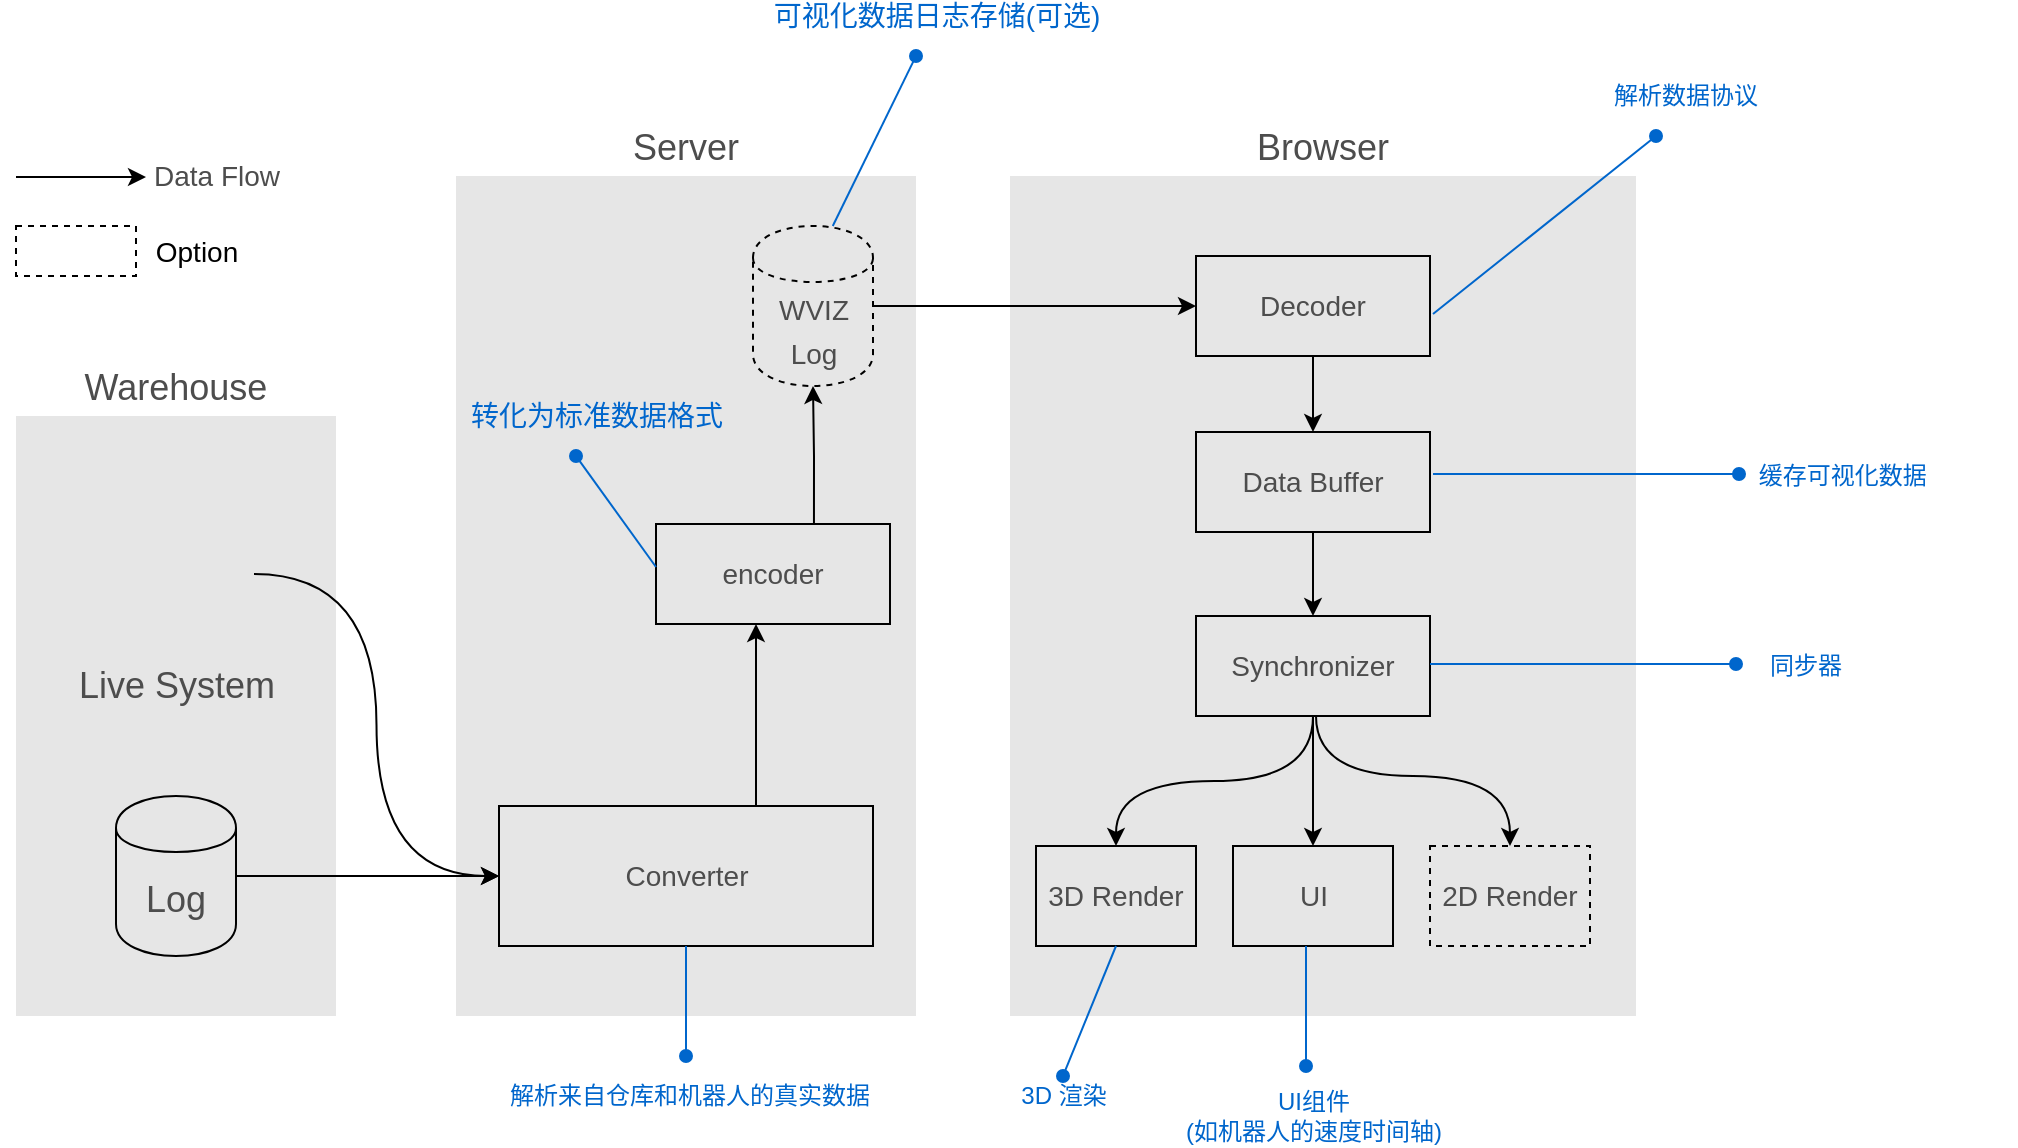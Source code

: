 <mxfile version="12.7.0" type="github">
  <diagram id="r8dyAenhpYEkF3rmn25K" name="Page-1">
    <mxGraphModel dx="621" dy="1543" grid="1" gridSize="10" guides="1" tooltips="1" connect="1" arrows="1" fold="1" page="1" pageScale="1" pageWidth="827" pageHeight="1169" math="0" shadow="0">
      <root>
        <mxCell id="0"/>
        <mxCell id="1" parent="0"/>
        <mxCell id="gw2dtnyYVouEuGopL-0R-20" value="Browser" style="rounded=0;whiteSpace=wrap;html=1;fillColor=#E6E6E6;strokeColor=none;labelPosition=center;verticalLabelPosition=top;align=center;verticalAlign=bottom;fontSize=18;fontColor=#4D4D4D;" vertex="1" parent="1">
          <mxGeometry x="597" y="40" width="313" height="420" as="geometry"/>
        </mxCell>
        <mxCell id="gw2dtnyYVouEuGopL-0R-1" value="Warehouse" style="rounded=0;whiteSpace=wrap;html=1;fillColor=#E6E6E6;strokeColor=none;labelPosition=center;verticalLabelPosition=top;align=center;verticalAlign=bottom;fontSize=18;fontColor=#4D4D4D;" vertex="1" parent="1">
          <mxGeometry x="100" y="160" width="160" height="300" as="geometry"/>
        </mxCell>
        <mxCell id="gw2dtnyYVouEuGopL-0R-2" value="Live System" style="shape=image;html=1;verticalAlign=top;verticalLabelPosition=bottom;labelBackgroundColor=none;imageAspect=0;aspect=fixed;image=https://cdn3.iconfinder.com/data/icons/whisky-break/90/warehouse-128.png;fillColor=#E6E6E6;fontSize=18;fontColor=#4D4D4D;align=center;" vertex="1" parent="1">
          <mxGeometry x="141" y="200" width="78" height="78" as="geometry"/>
        </mxCell>
        <mxCell id="gw2dtnyYVouEuGopL-0R-3" value="Log" style="shape=cylinder;whiteSpace=wrap;html=1;boundedLbl=1;backgroundOutline=1;labelBackgroundColor=none;fillColor=#E6E6E6;fontSize=18;fontColor=#4D4D4D;align=center;" vertex="1" parent="1">
          <mxGeometry x="150" y="350" width="60" height="80" as="geometry"/>
        </mxCell>
        <mxCell id="gw2dtnyYVouEuGopL-0R-6" value="Server" style="rounded=0;whiteSpace=wrap;html=1;fillColor=#E6E6E6;strokeColor=none;labelPosition=center;verticalLabelPosition=top;align=center;verticalAlign=bottom;fontSize=18;fontColor=#4D4D4D;" vertex="1" parent="1">
          <mxGeometry x="320" y="40" width="230" height="420" as="geometry"/>
        </mxCell>
        <mxCell id="gw2dtnyYVouEuGopL-0R-24" value="" style="edgeStyle=orthogonalEdgeStyle;rounded=0;orthogonalLoop=1;jettySize=auto;html=1;startArrow=none;startFill=0;endArrow=classic;endFill=1;strokeColor=#000000;fontSize=14;fontColor=#0066CC;" edge="1" parent="1" source="gw2dtnyYVouEuGopL-0R-7" target="gw2dtnyYVouEuGopL-0R-18">
          <mxGeometry relative="1" as="geometry">
            <Array as="points">
              <mxPoint x="470" y="340"/>
              <mxPoint x="470" y="340"/>
            </Array>
          </mxGeometry>
        </mxCell>
        <mxCell id="gw2dtnyYVouEuGopL-0R-7" value="Converter" style="rounded=0;whiteSpace=wrap;html=1;labelBackgroundColor=none;fillColor=#E6E6E6;fontSize=14;fontColor=#4D4D4D;align=center;" vertex="1" parent="1">
          <mxGeometry x="341.5" y="355" width="187" height="70" as="geometry"/>
        </mxCell>
        <mxCell id="gw2dtnyYVouEuGopL-0R-9" value="" style="endArrow=classic;html=1;fontSize=14;fontColor=#4D4D4D;entryX=0;entryY=0.5;entryDx=0;entryDy=0;exitX=1;exitY=0.5;exitDx=0;exitDy=0;" edge="1" parent="1" source="gw2dtnyYVouEuGopL-0R-3" target="gw2dtnyYVouEuGopL-0R-7">
          <mxGeometry width="50" height="50" relative="1" as="geometry">
            <mxPoint x="210" y="400" as="sourcePoint"/>
            <mxPoint x="260" y="350" as="targetPoint"/>
          </mxGeometry>
        </mxCell>
        <mxCell id="gw2dtnyYVouEuGopL-0R-14" value="" style="edgeStyle=orthogonalEdgeStyle;rounded=0;orthogonalLoop=1;jettySize=auto;html=1;fontSize=14;fontColor=#4D4D4D;entryX=0;entryY=0.5;entryDx=0;entryDy=0;curved=1;" edge="1" parent="1" source="gw2dtnyYVouEuGopL-0R-2" target="gw2dtnyYVouEuGopL-0R-7">
          <mxGeometry relative="1" as="geometry"/>
        </mxCell>
        <mxCell id="gw2dtnyYVouEuGopL-0R-16" value="" style="endArrow=oval;html=1;fontSize=14;fontColor=#4D4D4D;strokeColor=#0066CC;startArrow=none;startFill=0;endFill=1;exitX=0.5;exitY=1;exitDx=0;exitDy=0;" edge="1" parent="1" source="gw2dtnyYVouEuGopL-0R-7">
          <mxGeometry width="50" height="50" relative="1" as="geometry">
            <mxPoint x="528.5" y="405" as="sourcePoint"/>
            <mxPoint x="435" y="480" as="targetPoint"/>
          </mxGeometry>
        </mxCell>
        <mxCell id="gw2dtnyYVouEuGopL-0R-17" value="解析来自仓库和机器人的真实数据" style="text;html=1;strokeColor=none;fillColor=none;align=center;verticalAlign=middle;whiteSpace=wrap;rounded=0;fontColor=#0066CC;" vertex="1" parent="1">
          <mxGeometry x="341.5" y="490" width="190" height="20" as="geometry"/>
        </mxCell>
        <mxCell id="gw2dtnyYVouEuGopL-0R-27" value="" style="edgeStyle=orthogonalEdgeStyle;rounded=0;orthogonalLoop=1;jettySize=auto;html=1;startArrow=none;startFill=0;endArrow=classic;endFill=1;strokeColor=#000000;fontSize=14;fontColor=#0066CC;entryX=0.5;entryY=1;entryDx=0;entryDy=0;exitX=0.675;exitY=0.02;exitDx=0;exitDy=0;exitPerimeter=0;" edge="1" parent="1">
          <mxGeometry relative="1" as="geometry">
            <mxPoint x="498.975" y="215" as="sourcePoint"/>
            <mxPoint x="498.5" y="145" as="targetPoint"/>
            <Array as="points">
              <mxPoint x="499" y="180"/>
            </Array>
          </mxGeometry>
        </mxCell>
        <mxCell id="gw2dtnyYVouEuGopL-0R-18" value="encoder" style="rounded=0;whiteSpace=wrap;html=1;labelBackgroundColor=none;fillColor=#E6E6E6;fontSize=14;fontColor=#4D4D4D;align=center;" vertex="1" parent="1">
          <mxGeometry x="420" y="214" width="117" height="50" as="geometry"/>
        </mxCell>
        <mxCell id="gw2dtnyYVouEuGopL-0R-38" style="edgeStyle=orthogonalEdgeStyle;rounded=0;orthogonalLoop=1;jettySize=auto;html=1;startArrow=none;startFill=0;endArrow=classic;endFill=1;strokeColor=#000000;fontSize=14;fontColor=#0066CC;" edge="1" parent="1" source="gw2dtnyYVouEuGopL-0R-19" target="gw2dtnyYVouEuGopL-0R-28">
          <mxGeometry relative="1" as="geometry"/>
        </mxCell>
        <mxCell id="gw2dtnyYVouEuGopL-0R-19" value="&lt;font style=&quot;font-size: 14px&quot;&gt;WVIZ&lt;br&gt;Log&lt;/font&gt;" style="shape=cylinder;whiteSpace=wrap;html=1;boundedLbl=1;backgroundOutline=1;labelBackgroundColor=none;fillColor=#E6E6E6;fontSize=18;fontColor=#4D4D4D;align=center;dashed=1;" vertex="1" parent="1">
          <mxGeometry x="468.5" y="65" width="60" height="80" as="geometry"/>
        </mxCell>
        <mxCell id="gw2dtnyYVouEuGopL-0R-30" value="" style="edgeStyle=orthogonalEdgeStyle;rounded=0;orthogonalLoop=1;jettySize=auto;html=1;startArrow=none;startFill=0;endArrow=classic;endFill=1;strokeColor=#000000;fontSize=14;fontColor=#0066CC;" edge="1" parent="1" source="gw2dtnyYVouEuGopL-0R-28" target="gw2dtnyYVouEuGopL-0R-29">
          <mxGeometry relative="1" as="geometry"/>
        </mxCell>
        <mxCell id="gw2dtnyYVouEuGopL-0R-28" value="Decoder" style="rounded=0;whiteSpace=wrap;html=1;labelBackgroundColor=none;fillColor=#E6E6E6;fontSize=14;fontColor=#4D4D4D;align=center;" vertex="1" parent="1">
          <mxGeometry x="690" y="80" width="117" height="50" as="geometry"/>
        </mxCell>
        <mxCell id="gw2dtnyYVouEuGopL-0R-33" value="" style="edgeStyle=orthogonalEdgeStyle;rounded=0;orthogonalLoop=1;jettySize=auto;html=1;startArrow=none;startFill=0;endArrow=classic;endFill=1;strokeColor=#000000;fontSize=14;fontColor=#0066CC;" edge="1" parent="1" source="gw2dtnyYVouEuGopL-0R-29" target="gw2dtnyYVouEuGopL-0R-32">
          <mxGeometry relative="1" as="geometry"/>
        </mxCell>
        <mxCell id="gw2dtnyYVouEuGopL-0R-29" value="Data Buffer" style="rounded=0;whiteSpace=wrap;html=1;labelBackgroundColor=none;fillColor=#E6E6E6;fontSize=14;fontColor=#4D4D4D;align=center;" vertex="1" parent="1">
          <mxGeometry x="690" y="168" width="117" height="50" as="geometry"/>
        </mxCell>
        <mxCell id="gw2dtnyYVouEuGopL-0R-35" value="" style="edgeStyle=orthogonalEdgeStyle;rounded=0;orthogonalLoop=1;jettySize=auto;html=1;startArrow=none;startFill=0;endArrow=classic;endFill=1;strokeColor=#000000;fontSize=14;fontColor=#0066CC;elbow=vertical;curved=1;" edge="1" parent="1" source="gw2dtnyYVouEuGopL-0R-32" target="gw2dtnyYVouEuGopL-0R-34">
          <mxGeometry relative="1" as="geometry"/>
        </mxCell>
        <mxCell id="gw2dtnyYVouEuGopL-0R-32" value="Synchronizer" style="rounded=0;whiteSpace=wrap;html=1;labelBackgroundColor=none;fillColor=#E6E6E6;fontSize=14;fontColor=#4D4D4D;align=center;" vertex="1" parent="1">
          <mxGeometry x="690" y="260" width="117" height="50" as="geometry"/>
        </mxCell>
        <mxCell id="gw2dtnyYVouEuGopL-0R-34" value="3D Render" style="rounded=0;whiteSpace=wrap;html=1;labelBackgroundColor=none;fillColor=#E6E6E6;fontSize=14;fontColor=#4D4D4D;align=center;" vertex="1" parent="1">
          <mxGeometry x="610" y="375" width="80" height="50" as="geometry"/>
        </mxCell>
        <mxCell id="gw2dtnyYVouEuGopL-0R-36" value="UI" style="rounded=0;whiteSpace=wrap;html=1;labelBackgroundColor=none;fillColor=#E6E6E6;fontSize=14;fontColor=#4D4D4D;align=center;" vertex="1" parent="1">
          <mxGeometry x="708.5" y="375" width="80" height="50" as="geometry"/>
        </mxCell>
        <mxCell id="gw2dtnyYVouEuGopL-0R-37" value="2D Render" style="rounded=0;whiteSpace=wrap;html=1;labelBackgroundColor=none;fillColor=#E6E6E6;fontSize=14;fontColor=#4D4D4D;align=center;dashed=1;" vertex="1" parent="1">
          <mxGeometry x="807" y="375" width="80" height="50" as="geometry"/>
        </mxCell>
        <mxCell id="gw2dtnyYVouEuGopL-0R-39" value="" style="edgeStyle=orthogonalEdgeStyle;rounded=0;orthogonalLoop=1;jettySize=auto;html=1;startArrow=none;startFill=0;endArrow=classic;endFill=1;strokeColor=#000000;fontSize=14;fontColor=#0066CC;elbow=vertical;curved=1;exitX=0.5;exitY=1;exitDx=0;exitDy=0;" edge="1" parent="1" source="gw2dtnyYVouEuGopL-0R-32" target="gw2dtnyYVouEuGopL-0R-36">
          <mxGeometry relative="1" as="geometry">
            <mxPoint x="758.5" y="320" as="sourcePoint"/>
            <mxPoint x="660" y="385" as="targetPoint"/>
          </mxGeometry>
        </mxCell>
        <mxCell id="gw2dtnyYVouEuGopL-0R-40" value="" style="edgeStyle=orthogonalEdgeStyle;rounded=0;orthogonalLoop=1;jettySize=auto;html=1;startArrow=none;startFill=0;endArrow=classic;endFill=1;strokeColor=#000000;fontSize=14;fontColor=#0066CC;elbow=vertical;curved=1;" edge="1" parent="1" target="gw2dtnyYVouEuGopL-0R-37">
          <mxGeometry relative="1" as="geometry">
            <mxPoint x="750" y="310" as="sourcePoint"/>
            <mxPoint x="758.5" y="385" as="targetPoint"/>
            <Array as="points">
              <mxPoint x="750" y="340"/>
              <mxPoint x="847" y="340"/>
            </Array>
          </mxGeometry>
        </mxCell>
        <mxCell id="gw2dtnyYVouEuGopL-0R-45" value="" style="endArrow=oval;html=1;fontSize=14;fontColor=#4D4D4D;strokeColor=#0066CC;startArrow=none;startFill=0;endFill=1;" edge="1" parent="1">
          <mxGeometry width="50" height="50" relative="1" as="geometry">
            <mxPoint x="508.39" y="65" as="sourcePoint"/>
            <mxPoint x="550" y="-20" as="targetPoint"/>
          </mxGeometry>
        </mxCell>
        <mxCell id="gw2dtnyYVouEuGopL-0R-46" value="可视化数据日志存储(可选)" style="text;html=1;align=center;verticalAlign=middle;resizable=0;points=[];labelBackgroundColor=#ffffff;fontSize=14;fontColor=#0066CC;" vertex="1" connectable="0" parent="gw2dtnyYVouEuGopL-0R-45">
          <mxGeometry x="0.31" y="-2" relative="1" as="geometry">
            <mxPoint x="22.55" y="-50.19" as="offset"/>
          </mxGeometry>
        </mxCell>
        <mxCell id="gw2dtnyYVouEuGopL-0R-47" value="" style="endArrow=oval;html=1;fontSize=14;fontColor=#4D4D4D;strokeColor=#0066CC;startArrow=none;startFill=0;endFill=1;" edge="1" parent="1">
          <mxGeometry width="50" height="50" relative="1" as="geometry">
            <mxPoint x="420.0" y="235.5" as="sourcePoint"/>
            <mxPoint x="380" y="180" as="targetPoint"/>
          </mxGeometry>
        </mxCell>
        <mxCell id="gw2dtnyYVouEuGopL-0R-48" value="转化为标准数据格式" style="text;html=1;align=center;verticalAlign=middle;resizable=0;points=[];labelBackgroundColor=none;fontSize=14;fontColor=#0066CC;" vertex="1" connectable="0" parent="gw2dtnyYVouEuGopL-0R-47">
          <mxGeometry x="0.31" y="-2" relative="1" as="geometry">
            <mxPoint x="-5.31" y="-37.82" as="offset"/>
          </mxGeometry>
        </mxCell>
        <mxCell id="gw2dtnyYVouEuGopL-0R-49" value="" style="endArrow=oval;html=1;fontSize=14;fontColor=#4D4D4D;strokeColor=#0066CC;startArrow=none;startFill=0;endFill=1;" edge="1" parent="1">
          <mxGeometry width="50" height="50" relative="1" as="geometry">
            <mxPoint x="808.5" y="109" as="sourcePoint"/>
            <mxPoint x="920" y="20" as="targetPoint"/>
          </mxGeometry>
        </mxCell>
        <mxCell id="gw2dtnyYVouEuGopL-0R-50" value="解析数据协议" style="text;html=1;strokeColor=none;fillColor=none;align=center;verticalAlign=middle;whiteSpace=wrap;rounded=0;fontColor=#0066CC;" vertex="1" parent="1">
          <mxGeometry x="840" y="-10" width="190" height="20" as="geometry"/>
        </mxCell>
        <mxCell id="gw2dtnyYVouEuGopL-0R-51" value="" style="endArrow=oval;html=1;fontSize=14;fontColor=#4D4D4D;strokeColor=#0066CC;startArrow=none;startFill=0;endFill=1;" edge="1" parent="1">
          <mxGeometry width="50" height="50" relative="1" as="geometry">
            <mxPoint x="808.5" y="189" as="sourcePoint"/>
            <mxPoint x="961.5" y="189" as="targetPoint"/>
          </mxGeometry>
        </mxCell>
        <mxCell id="gw2dtnyYVouEuGopL-0R-53" value="&amp;nbsp; &amp;nbsp; &amp;nbsp;缓存可视化数据" style="text;html=1;strokeColor=none;fillColor=none;align=center;verticalAlign=middle;whiteSpace=wrap;rounded=0;fontColor=#0066CC;" vertex="1" parent="1">
          <mxGeometry x="910" y="180" width="190" height="20" as="geometry"/>
        </mxCell>
        <mxCell id="gw2dtnyYVouEuGopL-0R-56" value="" style="endArrow=oval;html=1;fontSize=14;fontColor=#4D4D4D;strokeColor=#0066CC;startArrow=none;startFill=0;endFill=1;" edge="1" parent="1">
          <mxGeometry width="50" height="50" relative="1" as="geometry">
            <mxPoint x="807" y="284" as="sourcePoint"/>
            <mxPoint x="960" y="284" as="targetPoint"/>
          </mxGeometry>
        </mxCell>
        <mxCell id="gw2dtnyYVouEuGopL-0R-57" value="同步器" style="text;html=1;strokeColor=none;fillColor=none;align=center;verticalAlign=middle;whiteSpace=wrap;rounded=0;fontColor=#0066CC;" vertex="1" parent="1">
          <mxGeometry x="900" y="275" width="190" height="20" as="geometry"/>
        </mxCell>
        <mxCell id="gw2dtnyYVouEuGopL-0R-59" value="" style="endArrow=oval;html=1;fontSize=14;fontColor=#4D4D4D;strokeColor=#0066CC;startArrow=none;startFill=0;endFill=1;exitX=0.5;exitY=1;exitDx=0;exitDy=0;entryX=0.5;entryY=0;entryDx=0;entryDy=0;" edge="1" parent="1" source="gw2dtnyYVouEuGopL-0R-34" target="gw2dtnyYVouEuGopL-0R-60">
          <mxGeometry width="50" height="50" relative="1" as="geometry">
            <mxPoint x="650" y="428" as="sourcePoint"/>
            <mxPoint x="650" y="488" as="targetPoint"/>
          </mxGeometry>
        </mxCell>
        <mxCell id="gw2dtnyYVouEuGopL-0R-60" value="3D 渲染" style="text;html=1;strokeColor=none;fillColor=none;align=center;verticalAlign=middle;whiteSpace=wrap;rounded=0;fontColor=#0066CC;" vertex="1" parent="1">
          <mxGeometry x="528.5" y="490" width="190" height="20" as="geometry"/>
        </mxCell>
        <mxCell id="gw2dtnyYVouEuGopL-0R-61" value="" style="endArrow=oval;html=1;fontSize=14;fontColor=#4D4D4D;strokeColor=#0066CC;startArrow=none;startFill=0;endFill=1;" edge="1" parent="1">
          <mxGeometry width="50" height="50" relative="1" as="geometry">
            <mxPoint x="745" y="425" as="sourcePoint"/>
            <mxPoint x="745" y="485" as="targetPoint"/>
          </mxGeometry>
        </mxCell>
        <mxCell id="gw2dtnyYVouEuGopL-0R-62" value="UI组件&lt;br&gt;(如机器人的速度时间轴)" style="text;html=1;strokeColor=none;fillColor=none;align=center;verticalAlign=middle;whiteSpace=wrap;rounded=0;fontColor=#0066CC;" vertex="1" parent="1">
          <mxGeometry x="683.5" y="500" width="130" height="20" as="geometry"/>
        </mxCell>
        <mxCell id="gw2dtnyYVouEuGopL-0R-65" value="" style="rounded=0;whiteSpace=wrap;html=1;labelBackgroundColor=none;fillColor=none;fontSize=14;fontColor=#4D4D4D;align=center;dashed=1;" vertex="1" parent="1">
          <mxGeometry x="100" y="65" width="60" height="25" as="geometry"/>
        </mxCell>
        <mxCell id="gw2dtnyYVouEuGopL-0R-66" value="" style="group" vertex="1" connectable="0" parent="1">
          <mxGeometry x="100" y="30" width="140" height="20" as="geometry"/>
        </mxCell>
        <mxCell id="gw2dtnyYVouEuGopL-0R-4" value="" style="endArrow=classic;html=1;fontSize=18;fontColor=#4D4D4D;" edge="1" parent="gw2dtnyYVouEuGopL-0R-66">
          <mxGeometry width="50" height="50" relative="1" as="geometry">
            <mxPoint y="10.5" as="sourcePoint"/>
            <mxPoint x="65" y="10.5" as="targetPoint"/>
          </mxGeometry>
        </mxCell>
        <mxCell id="gw2dtnyYVouEuGopL-0R-5" value="Data Flow" style="text;html=1;align=center;verticalAlign=middle;resizable=0;points=[];autosize=1;fontSize=14;fontColor=#4D4D4D;" vertex="1" parent="gw2dtnyYVouEuGopL-0R-66">
          <mxGeometry x="60" width="80" height="20" as="geometry"/>
        </mxCell>
        <mxCell id="gw2dtnyYVouEuGopL-0R-70" value="Option" style="text;html=1;align=center;verticalAlign=middle;resizable=0;points=[];autosize=1;fontSize=14;fontColor=#000000;" vertex="1" parent="1">
          <mxGeometry x="160" y="67.5" width="60" height="20" as="geometry"/>
        </mxCell>
      </root>
    </mxGraphModel>
  </diagram>
</mxfile>
